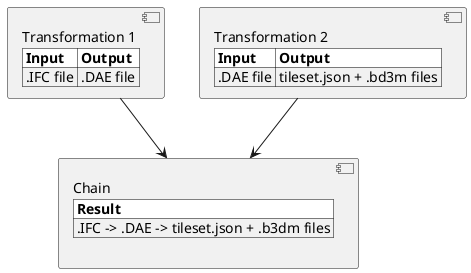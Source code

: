 @startuml
component A [
Transformation 1
<#FFFFF>|= Input |= Output |
| .IFC file | .DAE file |
]
component B [
Transformation 2
<#FFFFF>|= Input |= Output |
| .DAE file | tileset.json + .bd3m files |
]
component C [
Chain
<#FFFFF>|= Result|
| .IFC -> .DAE -> tileset.json + .b3dm files |

]

A --> C
B --> C
@enduml